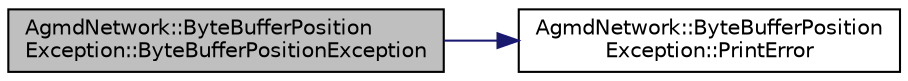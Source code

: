 digraph "AgmdNetwork::ByteBufferPositionException::ByteBufferPositionException"
{
  edge [fontname="Helvetica",fontsize="10",labelfontname="Helvetica",labelfontsize="10"];
  node [fontname="Helvetica",fontsize="10",shape=record];
  rankdir="LR";
  Node1 [label="AgmdNetwork::ByteBufferPosition\lException::ByteBufferPositionException",height=0.2,width=0.4,color="black", fillcolor="grey75", style="filled" fontcolor="black"];
  Node1 -> Node2 [color="midnightblue",fontsize="10",style="solid"];
  Node2 [label="AgmdNetwork::ByteBufferPosition\lException::PrintError",height=0.2,width=0.4,color="black", fillcolor="white", style="filled",URL="$class_agmd_network_1_1_byte_buffer_position_exception.html#a73ef2493df027f2a6b7786efbe6fa9de"];
}
